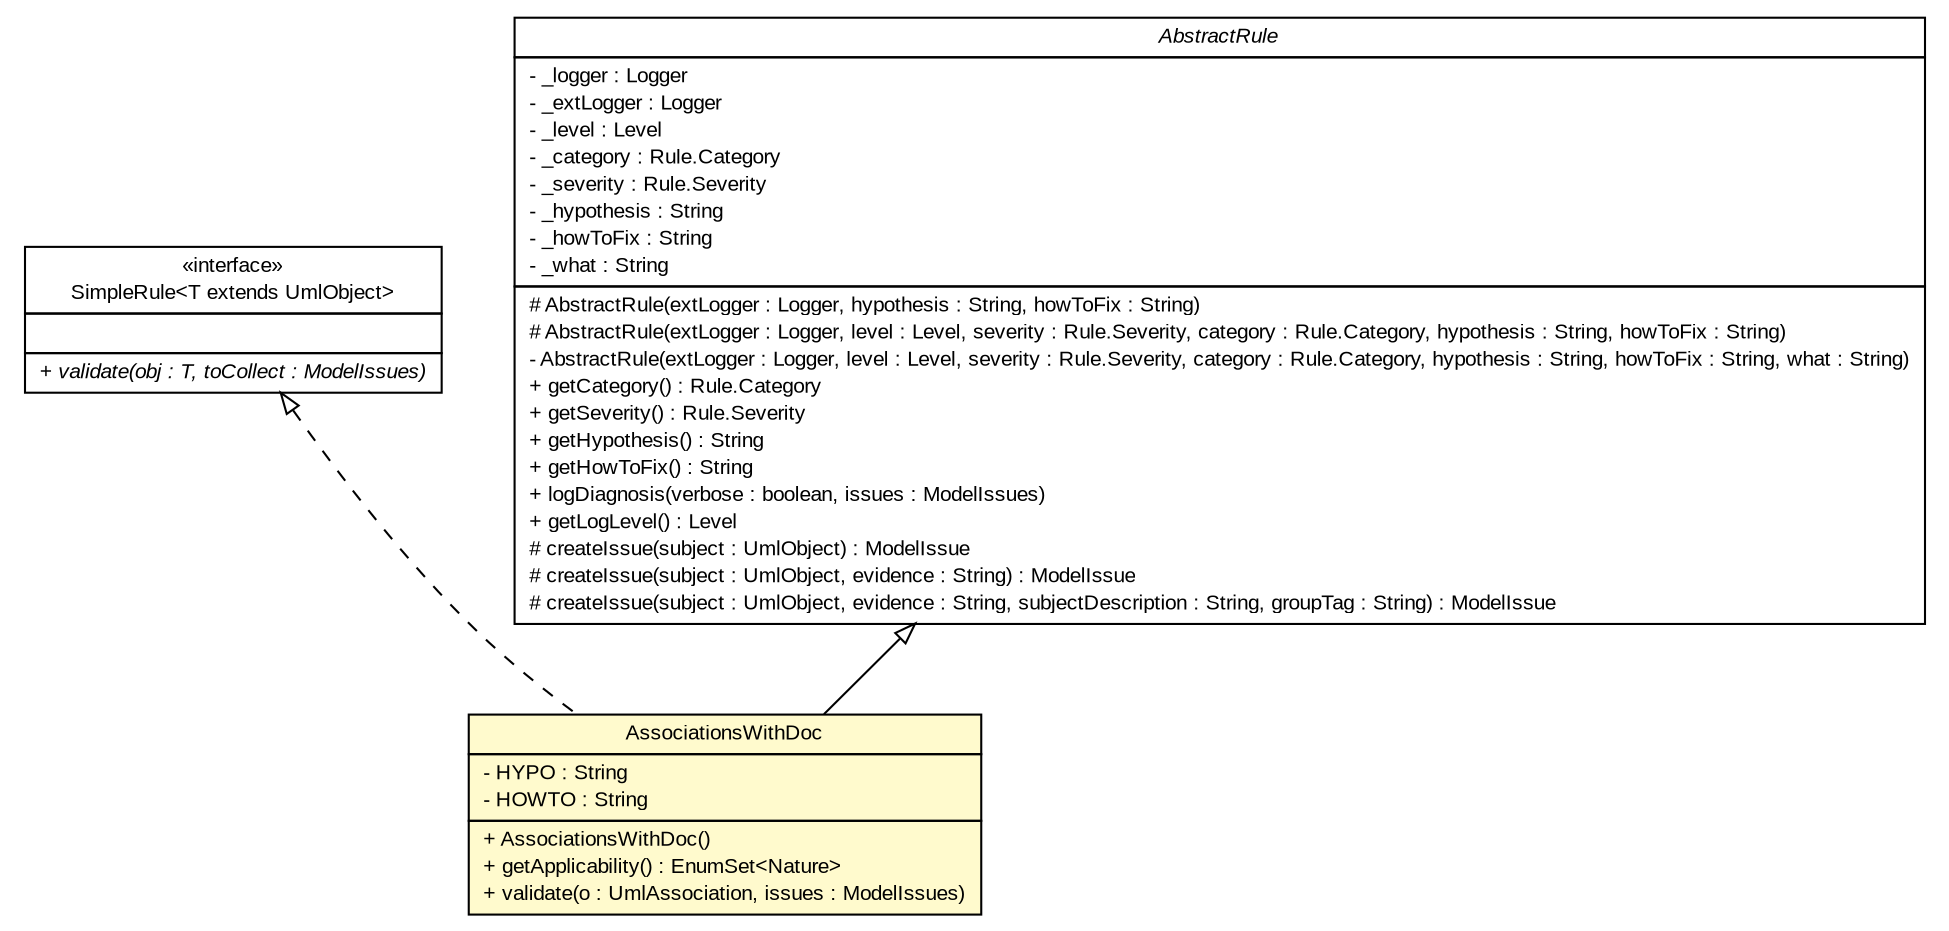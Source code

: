#!/usr/local/bin/dot
#
# Class diagram 
# Generated by UMLGraph version R5_6_6-6-g3bdff0 (http://www.umlgraph.org/)
#

digraph G {
	edge [fontname="arial",fontsize=10,labelfontname="arial",labelfontsize=10];
	node [fontname="arial",fontsize=10,shape=plaintext];
	nodesep=0.25;
	ranksep=0.5;
	// org.tanjakostic.jcleancim.validation.SimpleRule<T extends org.tanjakostic.jcleancim.model.UmlObject>
	c28095 [label=<<table title="org.tanjakostic.jcleancim.validation.SimpleRule" border="0" cellborder="1" cellspacing="0" cellpadding="2" port="p" href="./SimpleRule.html">
		<tr><td><table border="0" cellspacing="0" cellpadding="1">
<tr><td align="center" balign="center"> &#171;interface&#187; </td></tr>
<tr><td align="center" balign="center"> SimpleRule&lt;T extends UmlObject&gt; </td></tr>
		</table></td></tr>
		<tr><td><table border="0" cellspacing="0" cellpadding="1">
<tr><td align="left" balign="left">  </td></tr>
		</table></td></tr>
		<tr><td><table border="0" cellspacing="0" cellpadding="1">
<tr><td align="left" balign="left"><font face="Arial Italic" point-size="10.0"> + validate(obj : T, toCollect : ModelIssues) </font></td></tr>
		</table></td></tr>
		</table>>, URL="./SimpleRule.html", fontname="arial", fontcolor="black", fontsize=10.0];
	// org.tanjakostic.jcleancim.validation.AssociationValidator.AssociationsWithDoc
	c28237 [label=<<table title="org.tanjakostic.jcleancim.validation.AssociationValidator.AssociationsWithDoc" border="0" cellborder="1" cellspacing="0" cellpadding="2" port="p" bgcolor="lemonChiffon" href="./AssociationValidator.AssociationsWithDoc.html">
		<tr><td><table border="0" cellspacing="0" cellpadding="1">
<tr><td align="center" balign="center"> AssociationsWithDoc </td></tr>
		</table></td></tr>
		<tr><td><table border="0" cellspacing="0" cellpadding="1">
<tr><td align="left" balign="left"> - HYPO : String </td></tr>
<tr><td align="left" balign="left"> - HOWTO : String </td></tr>
		</table></td></tr>
		<tr><td><table border="0" cellspacing="0" cellpadding="1">
<tr><td align="left" balign="left"> + AssociationsWithDoc() </td></tr>
<tr><td align="left" balign="left"> + getApplicability() : EnumSet&lt;Nature&gt; </td></tr>
<tr><td align="left" balign="left"> + validate(o : UmlAssociation, issues : ModelIssues) </td></tr>
		</table></td></tr>
		</table>>, URL="./AssociationValidator.AssociationsWithDoc.html", fontname="arial", fontcolor="black", fontsize=10.0];
	// org.tanjakostic.jcleancim.validation.AbstractRule
	c28257 [label=<<table title="org.tanjakostic.jcleancim.validation.AbstractRule" border="0" cellborder="1" cellspacing="0" cellpadding="2" port="p" href="./AbstractRule.html">
		<tr><td><table border="0" cellspacing="0" cellpadding="1">
<tr><td align="center" balign="center"><font face="Arial Italic"> AbstractRule </font></td></tr>
		</table></td></tr>
		<tr><td><table border="0" cellspacing="0" cellpadding="1">
<tr><td align="left" balign="left"> - _logger : Logger </td></tr>
<tr><td align="left" balign="left"> - _extLogger : Logger </td></tr>
<tr><td align="left" balign="left"> - _level : Level </td></tr>
<tr><td align="left" balign="left"> - _category : Rule.Category </td></tr>
<tr><td align="left" balign="left"> - _severity : Rule.Severity </td></tr>
<tr><td align="left" balign="left"> - _hypothesis : String </td></tr>
<tr><td align="left" balign="left"> - _howToFix : String </td></tr>
<tr><td align="left" balign="left"> - _what : String </td></tr>
		</table></td></tr>
		<tr><td><table border="0" cellspacing="0" cellpadding="1">
<tr><td align="left" balign="left"> # AbstractRule(extLogger : Logger, hypothesis : String, howToFix : String) </td></tr>
<tr><td align="left" balign="left"> # AbstractRule(extLogger : Logger, level : Level, severity : Rule.Severity, category : Rule.Category, hypothesis : String, howToFix : String) </td></tr>
<tr><td align="left" balign="left"> - AbstractRule(extLogger : Logger, level : Level, severity : Rule.Severity, category : Rule.Category, hypothesis : String, howToFix : String, what : String) </td></tr>
<tr><td align="left" balign="left"> + getCategory() : Rule.Category </td></tr>
<tr><td align="left" balign="left"> + getSeverity() : Rule.Severity </td></tr>
<tr><td align="left" balign="left"> + getHypothesis() : String </td></tr>
<tr><td align="left" balign="left"> + getHowToFix() : String </td></tr>
<tr><td align="left" balign="left"> + logDiagnosis(verbose : boolean, issues : ModelIssues) </td></tr>
<tr><td align="left" balign="left"> + getLogLevel() : Level </td></tr>
<tr><td align="left" balign="left"> # createIssue(subject : UmlObject) : ModelIssue </td></tr>
<tr><td align="left" balign="left"> # createIssue(subject : UmlObject, evidence : String) : ModelIssue </td></tr>
<tr><td align="left" balign="left"> # createIssue(subject : UmlObject, evidence : String, subjectDescription : String, groupTag : String) : ModelIssue </td></tr>
		</table></td></tr>
		</table>>, URL="./AbstractRule.html", fontname="arial", fontcolor="black", fontsize=10.0];
	//org.tanjakostic.jcleancim.validation.AssociationValidator.AssociationsWithDoc extends org.tanjakostic.jcleancim.validation.AbstractRule
	c28257:p -> c28237:p [dir=back,arrowtail=empty];
	//org.tanjakostic.jcleancim.validation.AssociationValidator.AssociationsWithDoc implements org.tanjakostic.jcleancim.validation.SimpleRule<T extends org.tanjakostic.jcleancim.model.UmlObject>
	c28095:p -> c28237:p [dir=back,arrowtail=empty,style=dashed];
}

